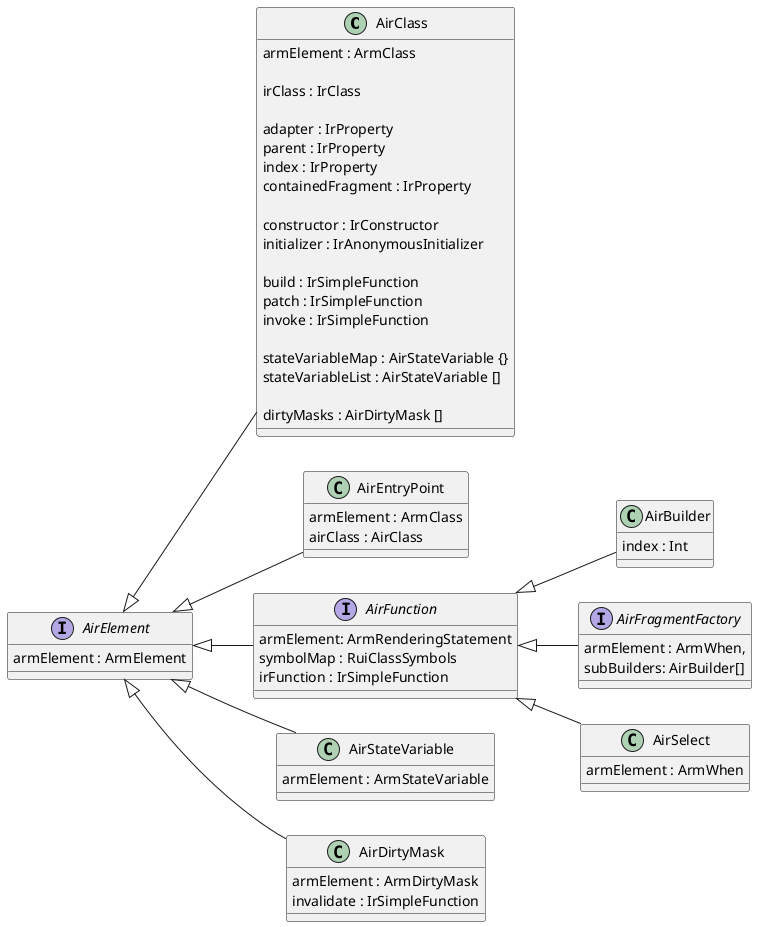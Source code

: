 @startuml

left to right direction

class AirClass {
    armElement : ArmClass

    irClass : IrClass

    adapter : IrProperty
    parent : IrProperty
    index : IrProperty
    containedFragment : IrProperty

    constructor : IrConstructor
    initializer : IrAnonymousInitializer

    build : IrSimpleFunction
    patch : IrSimpleFunction
    invoke : IrSimpleFunction

    stateVariableMap : AirStateVariable {}
    stateVariableList : AirStateVariable []

    dirtyMasks : AirDirtyMask []
}
AirElement <|-- AirClass

class AirEntryPoint {
    armElement : ArmClass
    airClass : AirClass
}
AirElement <|-- AirEntryPoint

class AirBuilder {
    index : Int
}
AirFunction <|-- AirBuilder

interface AirFragmentFactory {
    armElement : ArmWhen,
    subBuilders: AirBuilder[]
}
AirFunction <|-- AirFragmentFactory

class AirSelect {
    armElement : ArmWhen
}
AirFunction <|-- AirSelect

interface AirFunction {
    armElement: ArmRenderingStatement
    symbolMap : RuiClassSymbols
    irFunction : IrSimpleFunction
}
AirElement <|-- AirFunction

class AirStateVariable {
    armElement : ArmStateVariable
}
AirElement <|-- AirStateVariable

class AirDirtyMask {
    armElement : ArmDirtyMask
    invalidate : IrSimpleFunction
}
AirElement <|-- AirDirtyMask

interface AirElement {
    armElement : ArmElement
}

@enduml